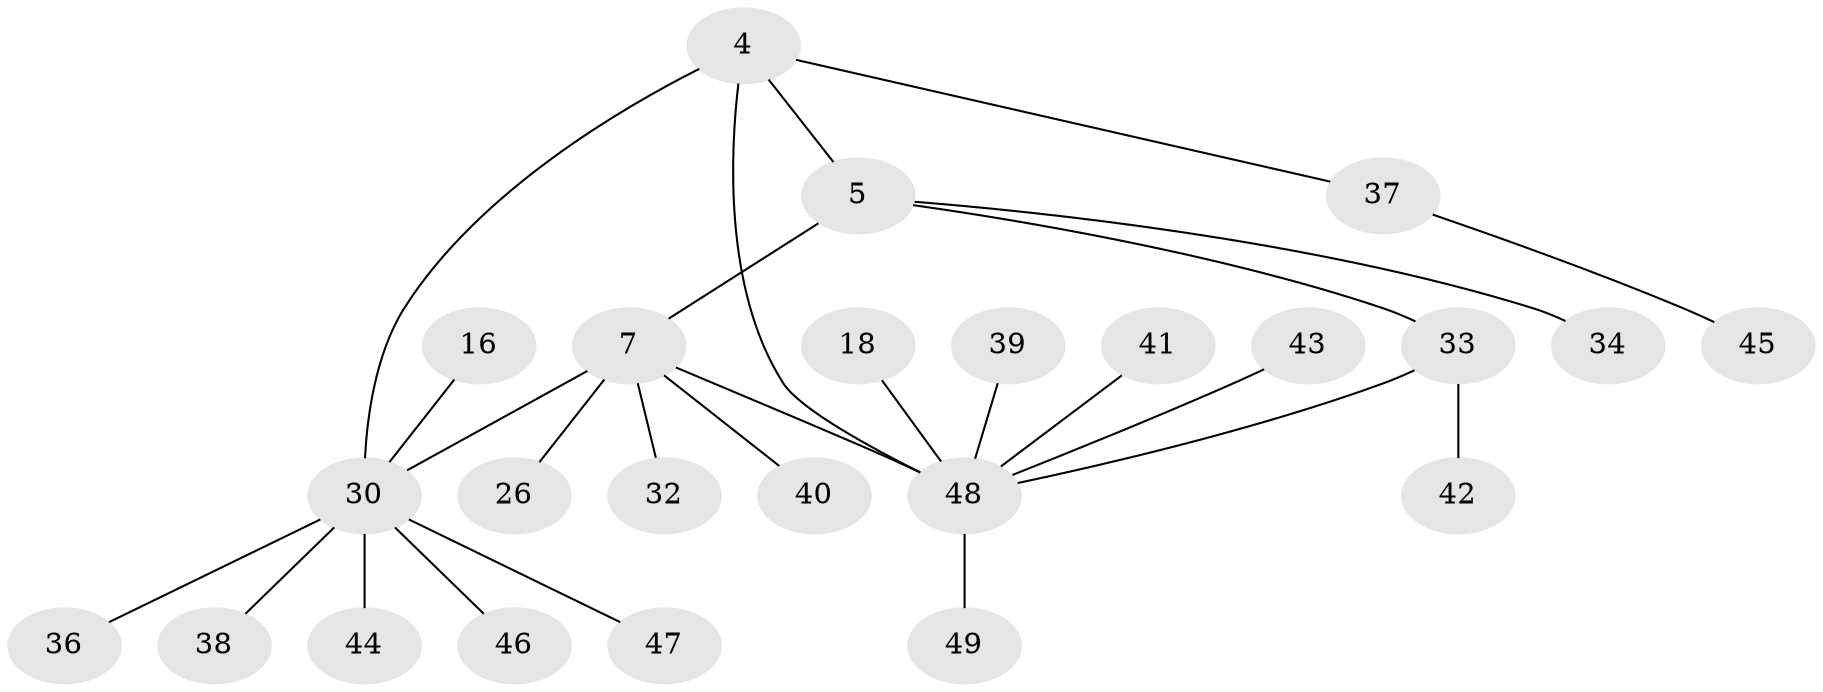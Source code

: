 // original degree distribution, {4: 0.061224489795918366, 6: 0.02040816326530612, 8: 0.061224489795918366, 5: 0.04081632653061224, 7: 0.04081632653061224, 3: 0.061224489795918366, 1: 0.5918367346938775, 2: 0.12244897959183673}
// Generated by graph-tools (version 1.1) at 2025/55/03/09/25 04:55:08]
// undirected, 24 vertices, 26 edges
graph export_dot {
graph [start="1"]
  node [color=gray90,style=filled];
  4;
  5;
  7 [super="+2"];
  16;
  18;
  26 [super="+24"];
  30 [super="+12"];
  32;
  33 [super="+13+21+22+28+29+31"];
  34;
  36;
  37 [super="+3+14+27+15+17+20+35"];
  38;
  39 [super="+23"];
  40;
  41;
  42;
  43;
  44 [super="+19"];
  45;
  46;
  47;
  48 [super="+11+25+10"];
  49;
  4 -- 5;
  4 -- 30 [weight=2];
  4 -- 48;
  4 -- 37;
  5 -- 7 [weight=2];
  5 -- 34;
  5 -- 33;
  7 -- 32;
  7 -- 40;
  7 -- 48 [weight=4];
  7 -- 30 [weight=3];
  7 -- 26;
  16 -- 30;
  18 -- 48;
  30 -- 38;
  30 -- 36;
  30 -- 46;
  30 -- 47;
  30 -- 44;
  33 -- 42;
  33 -- 48;
  37 -- 45;
  39 -- 48;
  41 -- 48;
  43 -- 48;
  48 -- 49;
}
